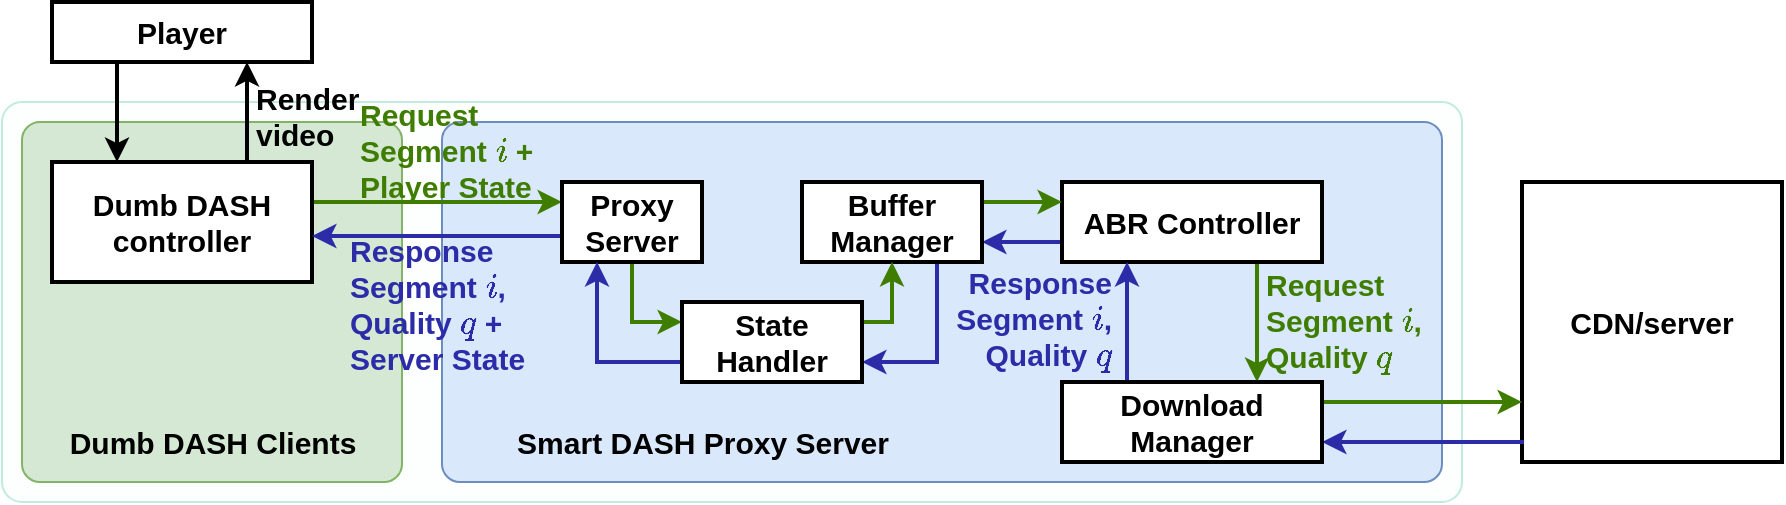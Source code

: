 <mxfile version="12.4.3" type="device" pages="1"><diagram id="6a3JRah5UEHe15XnfUrQ" name="Page-1"><mxGraphModel dx="946" dy="628" grid="1" gridSize="10" guides="1" tooltips="1" connect="1" arrows="1" fold="1" page="1" pageScale="1" pageWidth="850" pageHeight="1100" math="1" shadow="0"><root><mxCell id="0"/><mxCell id="aqQoTERE7XgajRIaO7Eq-25" value="pop" parent="0"/><mxCell id="aqQoTERE7XgajRIaO7Eq-26" value="" style="rounded=1;whiteSpace=wrap;html=1;fontColor=#4D9900;arcSize=5;fillColor=#FCFFFE;strokeColor=#C0EBDE;spacing=2;" parent="aqQoTERE7XgajRIaO7Eq-25" vertex="1"><mxGeometry x="110" y="190" width="730" height="200" as="geometry"/></mxCell><mxCell id="aqQoTERE7XgajRIaO7Eq-27" value="" style="rounded=1;whiteSpace=wrap;html=1;strokeColor=#82b366;fillColor=#d5e8d4;arcSize=5;" parent="aqQoTERE7XgajRIaO7Eq-25" vertex="1"><mxGeometry x="120" y="200" width="190" height="180" as="geometry"/></mxCell><mxCell id="aqQoTERE7XgajRIaO7Eq-28" value="Dumb DASH Clients" style="text;html=1;align=center;verticalAlign=middle;resizable=0;points=[];;autosize=1;fontColor=#000000;fontSize=15;fontStyle=1" parent="aqQoTERE7XgajRIaO7Eq-25" vertex="1"><mxGeometry x="135" y="350" width="160" height="20" as="geometry"/></mxCell><mxCell id="aqQoTERE7XgajRIaO7Eq-29" value="" style="rounded=1;whiteSpace=wrap;html=1;strokeColor=#6c8ebf;fillColor=#dae8fc;arcSize=5;" parent="aqQoTERE7XgajRIaO7Eq-25" vertex="1"><mxGeometry x="330" y="200" width="500" height="180" as="geometry"/></mxCell><mxCell id="aqQoTERE7XgajRIaO7Eq-30" value="Smart DASH Proxy Server" style="text;html=1;align=center;verticalAlign=middle;resizable=0;points=[];;autosize=1;fontColor=#000000;fontSize=15;fontStyle=1" parent="aqQoTERE7XgajRIaO7Eq-25" vertex="1"><mxGeometry x="360" y="350" width="200" height="20" as="geometry"/></mxCell><mxCell id="c1UYw8POapCj6HkCdD2Y-1" value="Response&lt;br&gt;Segment \(i\),&lt;br&gt;Quality \(q\) +&lt;br&gt;Server State" style="text;resizable=0;points=[];autosize=1;align=left;verticalAlign=middle;spacingTop=-4;fontSize=15;fontStyle=1;fontColor=#2C2CA8;html=1;" vertex="1" parent="aqQoTERE7XgajRIaO7Eq-25"><mxGeometry x="282" y="258" width="110" height="70" as="geometry"/></mxCell><mxCell id="c1UYw8POapCj6HkCdD2Y-2" style="rounded=0;orthogonalLoop=1;jettySize=auto;html=1;exitX=0.75;exitY=0;exitDx=0;exitDy=0;entryX=0.75;entryY=1;entryDx=0;entryDy=0;strokeColor=#000000;fontColor=#000000;strokeWidth=2;" edge="1" parent="aqQoTERE7XgajRIaO7Eq-25" source="zvgSBZx7R_euSih3qXzO-6" target="e1ao1SheNfz68fPigDPZ-19"><mxGeometry relative="1" as="geometry"/></mxCell><mxCell id="1" parent="0"/><mxCell id="e1ao1SheNfz68fPigDPZ-5" value="CDN/server" style="rounded=0;whiteSpace=wrap;html=1;fontSize=15;fontStyle=1;strokeWidth=2;" parent="1" vertex="1"><mxGeometry x="870" y="230" width="130" height="140" as="geometry"/></mxCell><mxCell id="zvgSBZx7R_euSih3qXzO-9" style="edgeStyle=orthogonalEdgeStyle;rounded=0;orthogonalLoop=1;jettySize=auto;html=1;exitX=0.25;exitY=1;exitDx=0;exitDy=0;entryX=0.25;entryY=0;entryDx=0;entryDy=0;strokeWidth=2;" parent="1" source="e1ao1SheNfz68fPigDPZ-19" target="zvgSBZx7R_euSih3qXzO-6" edge="1"><mxGeometry relative="1" as="geometry"/></mxCell><mxCell id="e1ao1SheNfz68fPigDPZ-19" value="Player" style="rounded=0;whiteSpace=wrap;html=1;fontSize=15;fontStyle=1;strokeWidth=2;" parent="1" vertex="1"><mxGeometry x="135" y="140" width="130" height="30" as="geometry"/></mxCell><mxCell id="e1ao1SheNfz68fPigDPZ-50" value="Render&lt;br&gt;video" style="text;html=1;resizable=0;points=[];autosize=1;align=left;verticalAlign=top;spacingTop=-4;fontSize=15;fontStyle=1" parent="1" vertex="1"><mxGeometry x="235" y="177" width="70" height="40" as="geometry"/></mxCell><mxCell id="e1ao1SheNfz68fPigDPZ-52" value="Request&lt;br&gt;Segment \(i\),&lt;br&gt;Quality \(q\)" style="text;html=1;resizable=0;points=[];autosize=1;align=left;verticalAlign=top;spacingTop=-4;fontSize=15;fontStyle=1;fontColor=#3F7D00;" parent="1" vertex="1"><mxGeometry x="740" y="270" width="110" height="60" as="geometry"/></mxCell><mxCell id="LYYzougV2JkkW8SsxYN--6" value="Response&lt;br&gt;Segment \(i\),&lt;br&gt;Quality \(q\)" style="text;resizable=0;points=[];autosize=1;align=right;verticalAlign=middle;spacingTop=-4;fontSize=15;fontStyle=1;fontColor=#2C2CA8;html=1;" parent="1" vertex="1"><mxGeometry x="556" y="270" width="110" height="60" as="geometry"/></mxCell><mxCell id="zvgSBZx7R_euSih3qXzO-12" style="edgeStyle=orthogonalEdgeStyle;rounded=0;orthogonalLoop=1;jettySize=auto;html=1;exitX=1;exitY=0.25;exitDx=0;exitDy=0;entryX=0;entryY=0.25;entryDx=0;entryDy=0;strokeWidth=2;strokeColor=#3F7D00;" parent="1" source="zvgSBZx7R_euSih3qXzO-6" target="zvgSBZx7R_euSih3qXzO-11" edge="1"><mxGeometry relative="1" as="geometry"><Array as="points"><mxPoint x="265" y="240"/></Array></mxGeometry></mxCell><mxCell id="zvgSBZx7R_euSih3qXzO-6" value="Dumb DASH controller" style="rounded=0;whiteSpace=wrap;html=1;fontSize=15;fontStyle=1;strokeWidth=2;" parent="1" vertex="1"><mxGeometry x="135" y="220" width="130" height="60" as="geometry"/></mxCell><mxCell id="zvgSBZx7R_euSih3qXzO-14" style="edgeStyle=orthogonalEdgeStyle;rounded=0;orthogonalLoop=1;jettySize=auto;html=1;exitX=0;exitY=0.75;exitDx=0;exitDy=0;strokeWidth=2;entryX=1;entryY=0.617;entryDx=0;entryDy=0;entryPerimeter=0;fontColor=#3333FF;strokeColor=#2C2CA8;" parent="1" source="zvgSBZx7R_euSih3qXzO-11" target="zvgSBZx7R_euSih3qXzO-6" edge="1"><mxGeometry relative="1" as="geometry"><mxPoint x="280" y="250" as="targetPoint"/><Array as="points"><mxPoint x="390" y="257"/></Array></mxGeometry></mxCell><mxCell id="aqQoTERE7XgajRIaO7Eq-12" style="edgeStyle=orthogonalEdgeStyle;rounded=0;orthogonalLoop=1;jettySize=auto;html=1;exitX=0.5;exitY=1;exitDx=0;exitDy=0;entryX=0;entryY=0.25;entryDx=0;entryDy=0;startArrow=none;startFill=0;endArrow=classic;endFill=1;strokeColor=#3F7D00;strokeWidth=2;fontColor=#4D9900;" parent="1" source="zvgSBZx7R_euSih3qXzO-11" target="aqQoTERE7XgajRIaO7Eq-11" edge="1"><mxGeometry relative="1" as="geometry"><Array as="points"><mxPoint x="425" y="300"/></Array></mxGeometry></mxCell><mxCell id="zvgSBZx7R_euSih3qXzO-11" value="Proxy Server" style="rounded=0;whiteSpace=wrap;html=1;fontSize=15;fontStyle=1;strokeWidth=2;" parent="1" vertex="1"><mxGeometry x="390" y="230" width="70" height="40" as="geometry"/></mxCell><mxCell id="zvgSBZx7R_euSih3qXzO-15" value="Request&lt;br&gt;Segment \(i\) +&lt;br&gt;Player State" style="text;html=1;resizable=0;points=[];autosize=1;align=left;verticalAlign=top;spacingTop=-4;fontSize=15;fontStyle=1;fontColor=#3F7D00;" parent="1" vertex="1"><mxGeometry x="287" y="185" width="120" height="60" as="geometry"/></mxCell><mxCell id="aqQoTERE7XgajRIaO7Eq-18" style="edgeStyle=orthogonalEdgeStyle;rounded=0;orthogonalLoop=1;jettySize=auto;html=1;exitX=0;exitY=0.75;exitDx=0;exitDy=0;entryX=1;entryY=0.75;entryDx=0;entryDy=0;startArrow=none;startFill=0;endArrow=classic;endFill=1;strokeColor=#2C2CA8;strokeWidth=2;fontColor=#4D9900;" parent="1" source="zvgSBZx7R_euSih3qXzO-18" target="zvgSBZx7R_euSih3qXzO-19" edge="1"><mxGeometry relative="1" as="geometry"/></mxCell><mxCell id="aqQoTERE7XgajRIaO7Eq-20" style="edgeStyle=orthogonalEdgeStyle;rounded=0;orthogonalLoop=1;jettySize=auto;html=1;exitX=0.75;exitY=1;exitDx=0;exitDy=0;entryX=0.75;entryY=0;entryDx=0;entryDy=0;startArrow=none;startFill=0;endArrow=classic;endFill=1;strokeColor=#3F7D00;strokeWidth=2;fontColor=#4D9900;" parent="1" source="zvgSBZx7R_euSih3qXzO-18" target="aqQoTERE7XgajRIaO7Eq-19" edge="1"><mxGeometry relative="1" as="geometry"/></mxCell><mxCell id="zvgSBZx7R_euSih3qXzO-18" value="ABR Controller" style="rounded=0;whiteSpace=wrap;html=1;fontSize=15;fontStyle=1;strokeWidth=2;" parent="1" vertex="1"><mxGeometry x="640" y="230" width="130" height="40" as="geometry"/></mxCell><mxCell id="aqQoTERE7XgajRIaO7Eq-16" style="edgeStyle=orthogonalEdgeStyle;rounded=0;orthogonalLoop=1;jettySize=auto;html=1;exitX=0.75;exitY=1;exitDx=0;exitDy=0;entryX=1;entryY=0.75;entryDx=0;entryDy=0;startArrow=none;startFill=0;endArrow=classic;endFill=1;strokeColor=#2C2CA8;strokeWidth=2;fontColor=#4D9900;" parent="1" source="zvgSBZx7R_euSih3qXzO-19" target="aqQoTERE7XgajRIaO7Eq-11" edge="1"><mxGeometry relative="1" as="geometry"/></mxCell><mxCell id="aqQoTERE7XgajRIaO7Eq-17" style="edgeStyle=orthogonalEdgeStyle;rounded=0;orthogonalLoop=1;jettySize=auto;html=1;exitX=1;exitY=0.25;exitDx=0;exitDy=0;entryX=0;entryY=0.25;entryDx=0;entryDy=0;startArrow=none;startFill=0;endArrow=classic;endFill=1;strokeColor=#3F7D00;strokeWidth=2;fontColor=#4D9900;" parent="1" source="zvgSBZx7R_euSih3qXzO-19" target="zvgSBZx7R_euSih3qXzO-18" edge="1"><mxGeometry relative="1" as="geometry"/></mxCell><mxCell id="zvgSBZx7R_euSih3qXzO-19" value="Buffer Manager" style="rounded=0;whiteSpace=wrap;html=1;fontSize=15;fontStyle=1;strokeWidth=2;" parent="1" vertex="1"><mxGeometry x="510" y="230" width="90" height="40" as="geometry"/></mxCell><mxCell id="aqQoTERE7XgajRIaO7Eq-13" style="edgeStyle=orthogonalEdgeStyle;rounded=0;orthogonalLoop=1;jettySize=auto;html=1;exitX=0;exitY=0.75;exitDx=0;exitDy=0;entryX=0.25;entryY=1;entryDx=0;entryDy=0;startArrow=none;startFill=0;endArrow=classic;endFill=1;strokeColor=#2C2CA8;strokeWidth=2;fontColor=#4D9900;" parent="1" source="aqQoTERE7XgajRIaO7Eq-11" target="zvgSBZx7R_euSih3qXzO-11" edge="1"><mxGeometry relative="1" as="geometry"/></mxCell><mxCell id="aqQoTERE7XgajRIaO7Eq-15" style="edgeStyle=orthogonalEdgeStyle;rounded=0;orthogonalLoop=1;jettySize=auto;html=1;exitX=1;exitY=0.25;exitDx=0;exitDy=0;entryX=0.5;entryY=1;entryDx=0;entryDy=0;startArrow=none;startFill=0;endArrow=classic;endFill=1;strokeColor=#3F7D00;strokeWidth=2;fontColor=#4D9900;" parent="1" source="aqQoTERE7XgajRIaO7Eq-11" target="zvgSBZx7R_euSih3qXzO-19" edge="1"><mxGeometry relative="1" as="geometry"/></mxCell><mxCell id="aqQoTERE7XgajRIaO7Eq-11" value="State Handler" style="rounded=0;whiteSpace=wrap;html=1;fontSize=15;fontStyle=1;strokeWidth=2;" parent="1" vertex="1"><mxGeometry x="450" y="290" width="90" height="40" as="geometry"/></mxCell><mxCell id="aqQoTERE7XgajRIaO7Eq-21" style="edgeStyle=orthogonalEdgeStyle;rounded=0;orthogonalLoop=1;jettySize=auto;html=1;exitX=0.25;exitY=0;exitDx=0;exitDy=0;entryX=0.25;entryY=1;entryDx=0;entryDy=0;startArrow=none;startFill=0;endArrow=classic;endFill=1;strokeColor=#2C2CA8;strokeWidth=2;fontColor=#4D9900;" parent="1" source="aqQoTERE7XgajRIaO7Eq-19" target="zvgSBZx7R_euSih3qXzO-18" edge="1"><mxGeometry relative="1" as="geometry"/></mxCell><mxCell id="aqQoTERE7XgajRIaO7Eq-22" style="edgeStyle=orthogonalEdgeStyle;rounded=0;orthogonalLoop=1;jettySize=auto;html=1;exitX=1;exitY=0.25;exitDx=0;exitDy=0;startArrow=none;startFill=0;endArrow=classic;endFill=1;strokeColor=#3F7D00;strokeWidth=2;fontColor=#4D9900;" parent="1" source="aqQoTERE7XgajRIaO7Eq-19" edge="1"><mxGeometry relative="1" as="geometry"><mxPoint x="870" y="340" as="targetPoint"/><Array as="points"><mxPoint x="870" y="340"/></Array></mxGeometry></mxCell><mxCell id="aqQoTERE7XgajRIaO7Eq-23" style="edgeStyle=orthogonalEdgeStyle;rounded=0;orthogonalLoop=1;jettySize=auto;html=1;exitX=1;exitY=0.75;exitDx=0;exitDy=0;entryX=0.008;entryY=0.929;entryDx=0;entryDy=0;entryPerimeter=0;startArrow=classic;startFill=1;endArrow=none;endFill=0;strokeColor=#2C2CA8;strokeWidth=2;fontColor=#4D9900;" parent="1" source="aqQoTERE7XgajRIaO7Eq-19" target="e1ao1SheNfz68fPigDPZ-5" edge="1"><mxGeometry relative="1" as="geometry"/></mxCell><mxCell id="aqQoTERE7XgajRIaO7Eq-19" value="Download Manager" style="rounded=0;whiteSpace=wrap;html=1;fontSize=15;fontStyle=1;strokeWidth=2;" parent="1" vertex="1"><mxGeometry x="640" y="330" width="130" height="40" as="geometry"/></mxCell><mxCell id="zvgSBZx7R_euSih3qXzO-1" value="Untitled Layer" parent="0" visible="0"/><mxCell id="zvgSBZx7R_euSih3qXzO-2" value="" style="rounded=0;whiteSpace=wrap;html=1;fillColor=none;dashed=1;dashPattern=1 4;strokeColor=#A3A3A3;" parent="zvgSBZx7R_euSih3qXzO-1" vertex="1"><mxGeometry x="40" y="50" width="690" height="400" as="geometry"/></mxCell></root></mxGraphModel></diagram></mxfile>